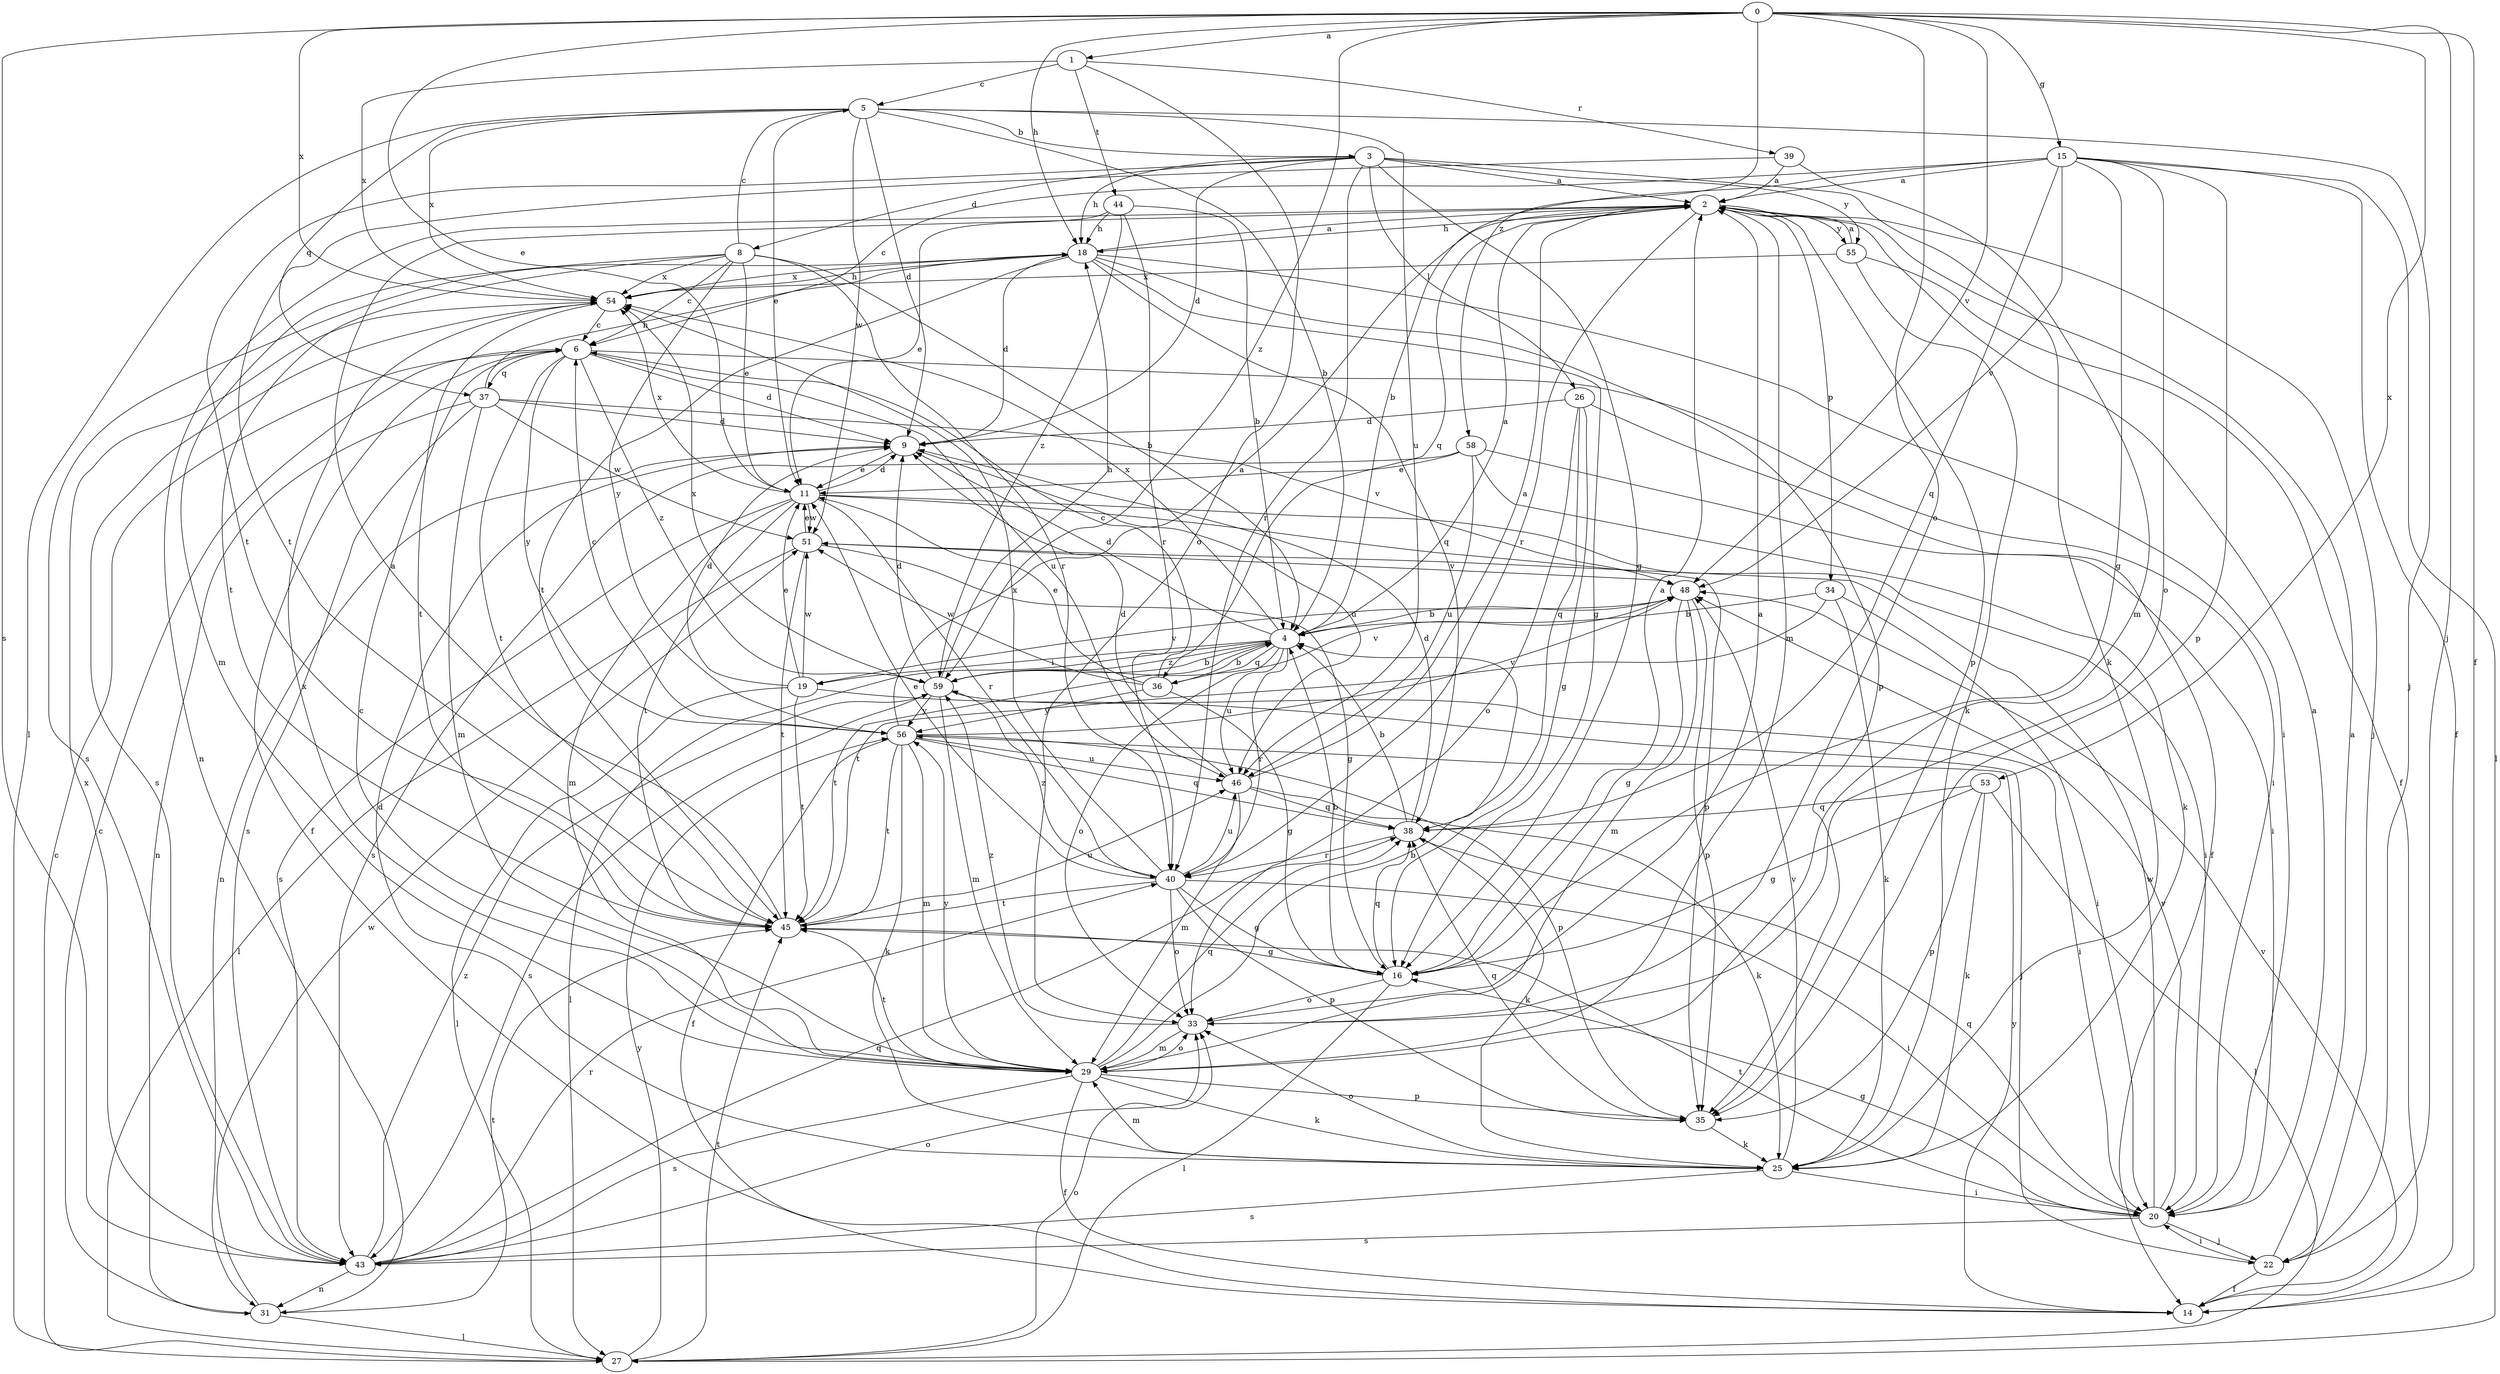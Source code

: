 strict digraph  {
0;
1;
2;
3;
4;
5;
6;
8;
9;
11;
14;
15;
16;
18;
19;
20;
22;
25;
26;
27;
29;
31;
33;
34;
35;
36;
37;
38;
39;
40;
43;
44;
45;
46;
48;
51;
53;
54;
55;
56;
58;
59;
0 -> 1  [label=a];
0 -> 11  [label=e];
0 -> 14  [label=f];
0 -> 15  [label=g];
0 -> 18  [label=h];
0 -> 22  [label=j];
0 -> 33  [label=o];
0 -> 43  [label=s];
0 -> 48  [label=v];
0 -> 53  [label=x];
0 -> 54  [label=x];
0 -> 58  [label=z];
0 -> 59  [label=z];
1 -> 5  [label=c];
1 -> 33  [label=o];
1 -> 39  [label=r];
1 -> 44  [label=t];
1 -> 54  [label=x];
2 -> 18  [label=h];
2 -> 22  [label=j];
2 -> 29  [label=m];
2 -> 31  [label=n];
2 -> 34  [label=p];
2 -> 35  [label=p];
2 -> 36  [label=q];
2 -> 40  [label=r];
2 -> 55  [label=y];
3 -> 2  [label=a];
3 -> 8  [label=d];
3 -> 9  [label=d];
3 -> 16  [label=g];
3 -> 18  [label=h];
3 -> 25  [label=k];
3 -> 26  [label=l];
3 -> 40  [label=r];
3 -> 45  [label=t];
3 -> 55  [label=y];
4 -> 2  [label=a];
4 -> 9  [label=d];
4 -> 19  [label=i];
4 -> 27  [label=l];
4 -> 33  [label=o];
4 -> 36  [label=q];
4 -> 40  [label=r];
4 -> 45  [label=t];
4 -> 46  [label=u];
4 -> 54  [label=x];
4 -> 59  [label=z];
5 -> 3  [label=b];
5 -> 4  [label=b];
5 -> 9  [label=d];
5 -> 11  [label=e];
5 -> 22  [label=j];
5 -> 27  [label=l];
5 -> 37  [label=q];
5 -> 46  [label=u];
5 -> 51  [label=w];
5 -> 54  [label=x];
6 -> 9  [label=d];
6 -> 14  [label=f];
6 -> 20  [label=i];
6 -> 37  [label=q];
6 -> 45  [label=t];
6 -> 46  [label=u];
6 -> 56  [label=y];
6 -> 59  [label=z];
8 -> 4  [label=b];
8 -> 5  [label=c];
8 -> 6  [label=c];
8 -> 11  [label=e];
8 -> 29  [label=m];
8 -> 40  [label=r];
8 -> 45  [label=t];
8 -> 54  [label=x];
8 -> 56  [label=y];
9 -> 11  [label=e];
9 -> 31  [label=n];
9 -> 46  [label=u];
11 -> 9  [label=d];
11 -> 20  [label=i];
11 -> 29  [label=m];
11 -> 35  [label=p];
11 -> 40  [label=r];
11 -> 43  [label=s];
11 -> 45  [label=t];
11 -> 51  [label=w];
11 -> 54  [label=x];
14 -> 48  [label=v];
14 -> 56  [label=y];
15 -> 2  [label=a];
15 -> 4  [label=b];
15 -> 6  [label=c];
15 -> 14  [label=f];
15 -> 16  [label=g];
15 -> 27  [label=l];
15 -> 33  [label=o];
15 -> 35  [label=p];
15 -> 38  [label=q];
15 -> 48  [label=v];
16 -> 2  [label=a];
16 -> 4  [label=b];
16 -> 27  [label=l];
16 -> 33  [label=o];
16 -> 38  [label=q];
18 -> 2  [label=a];
18 -> 9  [label=d];
18 -> 16  [label=g];
18 -> 20  [label=i];
18 -> 35  [label=p];
18 -> 38  [label=q];
18 -> 43  [label=s];
18 -> 45  [label=t];
18 -> 54  [label=x];
19 -> 9  [label=d];
19 -> 11  [label=e];
19 -> 22  [label=j];
19 -> 27  [label=l];
19 -> 45  [label=t];
19 -> 48  [label=v];
19 -> 51  [label=w];
20 -> 2  [label=a];
20 -> 16  [label=g];
20 -> 22  [label=j];
20 -> 38  [label=q];
20 -> 43  [label=s];
20 -> 45  [label=t];
20 -> 48  [label=v];
20 -> 51  [label=w];
22 -> 2  [label=a];
22 -> 14  [label=f];
22 -> 20  [label=i];
25 -> 9  [label=d];
25 -> 20  [label=i];
25 -> 29  [label=m];
25 -> 33  [label=o];
25 -> 43  [label=s];
25 -> 48  [label=v];
26 -> 9  [label=d];
26 -> 14  [label=f];
26 -> 16  [label=g];
26 -> 33  [label=o];
26 -> 38  [label=q];
27 -> 6  [label=c];
27 -> 33  [label=o];
27 -> 45  [label=t];
27 -> 56  [label=y];
29 -> 4  [label=b];
29 -> 6  [label=c];
29 -> 14  [label=f];
29 -> 25  [label=k];
29 -> 33  [label=o];
29 -> 35  [label=p];
29 -> 38  [label=q];
29 -> 43  [label=s];
29 -> 45  [label=t];
29 -> 54  [label=x];
29 -> 56  [label=y];
31 -> 6  [label=c];
31 -> 27  [label=l];
31 -> 45  [label=t];
31 -> 51  [label=w];
33 -> 2  [label=a];
33 -> 29  [label=m];
33 -> 59  [label=z];
34 -> 4  [label=b];
34 -> 20  [label=i];
34 -> 25  [label=k];
34 -> 45  [label=t];
35 -> 25  [label=k];
35 -> 38  [label=q];
36 -> 4  [label=b];
36 -> 6  [label=c];
36 -> 11  [label=e];
36 -> 16  [label=g];
36 -> 51  [label=w];
36 -> 56  [label=y];
37 -> 9  [label=d];
37 -> 18  [label=h];
37 -> 29  [label=m];
37 -> 31  [label=n];
37 -> 43  [label=s];
37 -> 48  [label=v];
37 -> 51  [label=w];
38 -> 4  [label=b];
38 -> 9  [label=d];
38 -> 25  [label=k];
38 -> 40  [label=r];
39 -> 2  [label=a];
39 -> 29  [label=m];
39 -> 45  [label=t];
40 -> 11  [label=e];
40 -> 16  [label=g];
40 -> 20  [label=i];
40 -> 33  [label=o];
40 -> 35  [label=p];
40 -> 45  [label=t];
40 -> 46  [label=u];
40 -> 54  [label=x];
40 -> 59  [label=z];
43 -> 31  [label=n];
43 -> 33  [label=o];
43 -> 38  [label=q];
43 -> 40  [label=r];
43 -> 54  [label=x];
43 -> 59  [label=z];
44 -> 4  [label=b];
44 -> 11  [label=e];
44 -> 18  [label=h];
44 -> 40  [label=r];
44 -> 59  [label=z];
45 -> 2  [label=a];
45 -> 16  [label=g];
45 -> 46  [label=u];
46 -> 2  [label=a];
46 -> 9  [label=d];
46 -> 25  [label=k];
46 -> 29  [label=m];
46 -> 38  [label=q];
48 -> 4  [label=b];
48 -> 16  [label=g];
48 -> 29  [label=m];
48 -> 35  [label=p];
51 -> 11  [label=e];
51 -> 16  [label=g];
51 -> 27  [label=l];
51 -> 45  [label=t];
51 -> 48  [label=v];
53 -> 16  [label=g];
53 -> 25  [label=k];
53 -> 27  [label=l];
53 -> 35  [label=p];
53 -> 38  [label=q];
54 -> 6  [label=c];
54 -> 18  [label=h];
54 -> 43  [label=s];
54 -> 45  [label=t];
55 -> 2  [label=a];
55 -> 14  [label=f];
55 -> 25  [label=k];
55 -> 54  [label=x];
56 -> 2  [label=a];
56 -> 6  [label=c];
56 -> 14  [label=f];
56 -> 25  [label=k];
56 -> 29  [label=m];
56 -> 35  [label=p];
56 -> 38  [label=q];
56 -> 45  [label=t];
56 -> 46  [label=u];
56 -> 48  [label=v];
58 -> 11  [label=e];
58 -> 20  [label=i];
58 -> 25  [label=k];
58 -> 43  [label=s];
58 -> 46  [label=u];
59 -> 4  [label=b];
59 -> 9  [label=d];
59 -> 18  [label=h];
59 -> 20  [label=i];
59 -> 29  [label=m];
59 -> 43  [label=s];
59 -> 48  [label=v];
59 -> 54  [label=x];
59 -> 56  [label=y];
}
